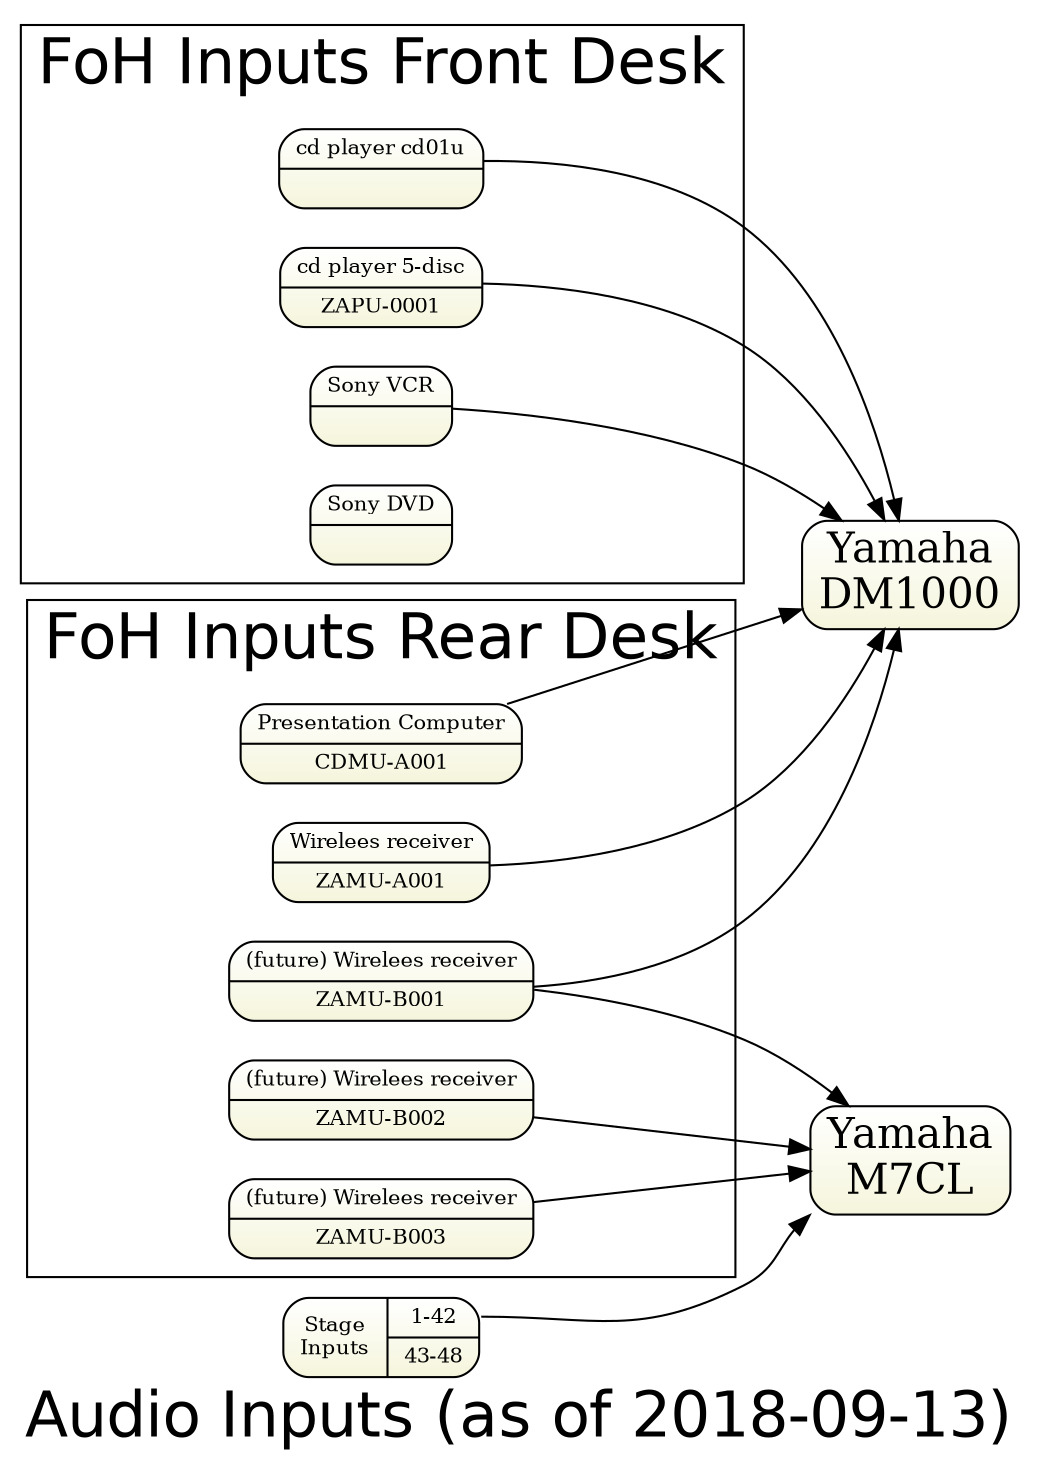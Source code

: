 digraph topology1 { 
graph [overlap = true, fontsize = 30, rankdir=LR 
      label="Audio Inputs (as of 2018-09-13)",
      fontname = Helvetica]

node [shape=Mrecord, tooltip="" , fontsize = 10,
      fillcolor="white:beige" , style=filled  
      gradientangle=270]
      
dm1k [label="Yamaha\nDM1000" fontsize=20 ]
    
cd01u -> dm1k
cd5 -> dm1k
vcr -> dm1k

m7 [label="Yamaha\nM7CL" fontsize=20 ]

cdmua001 [label="Presentation Computer|CDMU-A001"]
zamua001 [label="Wirelees receiver|ZAMU-A001"]
cd01u    [label="cd player cd01u| "]
cd5      [label="cd player 5-disc|ZAPU-0001"]
vcr      [label="Sony VCR| "]
dvd      [label="Sony DVD| "]

zamub001 [label="(future) Wirelees receiver|ZAMU-B001"]
zamub002 [label="(future) Wirelees receiver|ZAMU-B002"]
zamub003 [label="(future) Wirelees receiver|ZAMU-B003"]

{zamua001 zamub001 cdmua001} -> dm1k
{zamub001 zamub002 zamub003} -> m7
 
subgraph cluster_rear { label="FoH Inputs Rear Desk"
cdmua001
 zamua001
 zamub001
 zamub002
 zamub003
}

subgraph cluster_front { label="FoH Inputs Front Desk"
 cd01u
 cd5
 dvd
 vcr
}

stage [label="{ Stage\nInputs
|{<o1>1-42 
| <o2>43-48   
} }"]  

stage:o1 -> m7:i2

{rank=same; dm1k m7   }
  } 